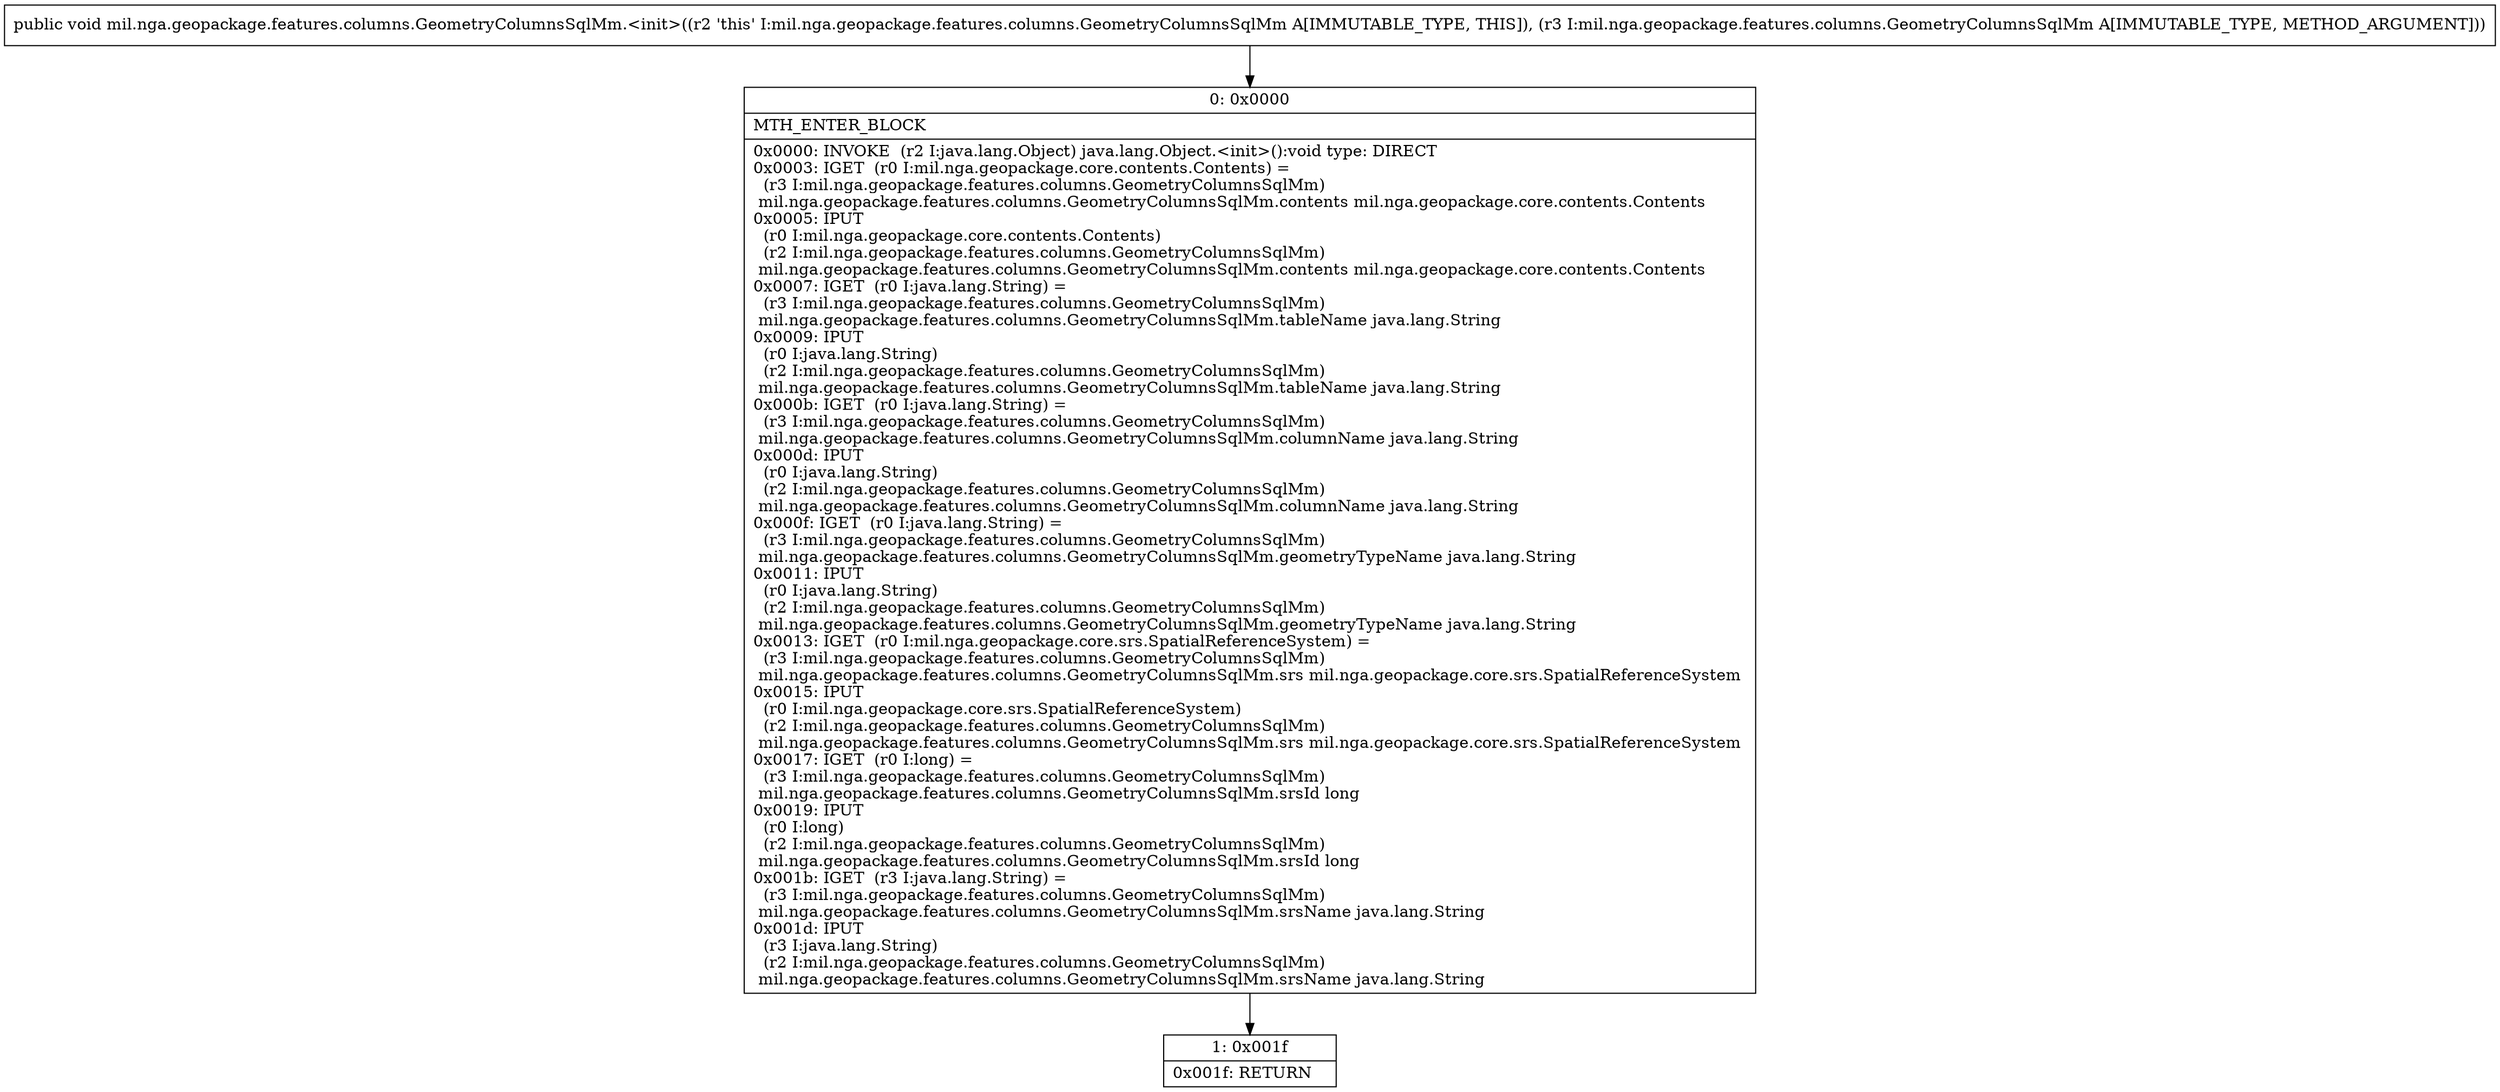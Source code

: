 digraph "CFG formil.nga.geopackage.features.columns.GeometryColumnsSqlMm.\<init\>(Lmil\/nga\/geopackage\/features\/columns\/GeometryColumnsSqlMm;)V" {
Node_0 [shape=record,label="{0\:\ 0x0000|MTH_ENTER_BLOCK\l|0x0000: INVOKE  (r2 I:java.lang.Object) java.lang.Object.\<init\>():void type: DIRECT \l0x0003: IGET  (r0 I:mil.nga.geopackage.core.contents.Contents) = \l  (r3 I:mil.nga.geopackage.features.columns.GeometryColumnsSqlMm)\l mil.nga.geopackage.features.columns.GeometryColumnsSqlMm.contents mil.nga.geopackage.core.contents.Contents \l0x0005: IPUT  \l  (r0 I:mil.nga.geopackage.core.contents.Contents)\l  (r2 I:mil.nga.geopackage.features.columns.GeometryColumnsSqlMm)\l mil.nga.geopackage.features.columns.GeometryColumnsSqlMm.contents mil.nga.geopackage.core.contents.Contents \l0x0007: IGET  (r0 I:java.lang.String) = \l  (r3 I:mil.nga.geopackage.features.columns.GeometryColumnsSqlMm)\l mil.nga.geopackage.features.columns.GeometryColumnsSqlMm.tableName java.lang.String \l0x0009: IPUT  \l  (r0 I:java.lang.String)\l  (r2 I:mil.nga.geopackage.features.columns.GeometryColumnsSqlMm)\l mil.nga.geopackage.features.columns.GeometryColumnsSqlMm.tableName java.lang.String \l0x000b: IGET  (r0 I:java.lang.String) = \l  (r3 I:mil.nga.geopackage.features.columns.GeometryColumnsSqlMm)\l mil.nga.geopackage.features.columns.GeometryColumnsSqlMm.columnName java.lang.String \l0x000d: IPUT  \l  (r0 I:java.lang.String)\l  (r2 I:mil.nga.geopackage.features.columns.GeometryColumnsSqlMm)\l mil.nga.geopackage.features.columns.GeometryColumnsSqlMm.columnName java.lang.String \l0x000f: IGET  (r0 I:java.lang.String) = \l  (r3 I:mil.nga.geopackage.features.columns.GeometryColumnsSqlMm)\l mil.nga.geopackage.features.columns.GeometryColumnsSqlMm.geometryTypeName java.lang.String \l0x0011: IPUT  \l  (r0 I:java.lang.String)\l  (r2 I:mil.nga.geopackage.features.columns.GeometryColumnsSqlMm)\l mil.nga.geopackage.features.columns.GeometryColumnsSqlMm.geometryTypeName java.lang.String \l0x0013: IGET  (r0 I:mil.nga.geopackage.core.srs.SpatialReferenceSystem) = \l  (r3 I:mil.nga.geopackage.features.columns.GeometryColumnsSqlMm)\l mil.nga.geopackage.features.columns.GeometryColumnsSqlMm.srs mil.nga.geopackage.core.srs.SpatialReferenceSystem \l0x0015: IPUT  \l  (r0 I:mil.nga.geopackage.core.srs.SpatialReferenceSystem)\l  (r2 I:mil.nga.geopackage.features.columns.GeometryColumnsSqlMm)\l mil.nga.geopackage.features.columns.GeometryColumnsSqlMm.srs mil.nga.geopackage.core.srs.SpatialReferenceSystem \l0x0017: IGET  (r0 I:long) = \l  (r3 I:mil.nga.geopackage.features.columns.GeometryColumnsSqlMm)\l mil.nga.geopackage.features.columns.GeometryColumnsSqlMm.srsId long \l0x0019: IPUT  \l  (r0 I:long)\l  (r2 I:mil.nga.geopackage.features.columns.GeometryColumnsSqlMm)\l mil.nga.geopackage.features.columns.GeometryColumnsSqlMm.srsId long \l0x001b: IGET  (r3 I:java.lang.String) = \l  (r3 I:mil.nga.geopackage.features.columns.GeometryColumnsSqlMm)\l mil.nga.geopackage.features.columns.GeometryColumnsSqlMm.srsName java.lang.String \l0x001d: IPUT  \l  (r3 I:java.lang.String)\l  (r2 I:mil.nga.geopackage.features.columns.GeometryColumnsSqlMm)\l mil.nga.geopackage.features.columns.GeometryColumnsSqlMm.srsName java.lang.String \l}"];
Node_1 [shape=record,label="{1\:\ 0x001f|0x001f: RETURN   \l}"];
MethodNode[shape=record,label="{public void mil.nga.geopackage.features.columns.GeometryColumnsSqlMm.\<init\>((r2 'this' I:mil.nga.geopackage.features.columns.GeometryColumnsSqlMm A[IMMUTABLE_TYPE, THIS]), (r3 I:mil.nga.geopackage.features.columns.GeometryColumnsSqlMm A[IMMUTABLE_TYPE, METHOD_ARGUMENT])) }"];
MethodNode -> Node_0;
Node_0 -> Node_1;
}

